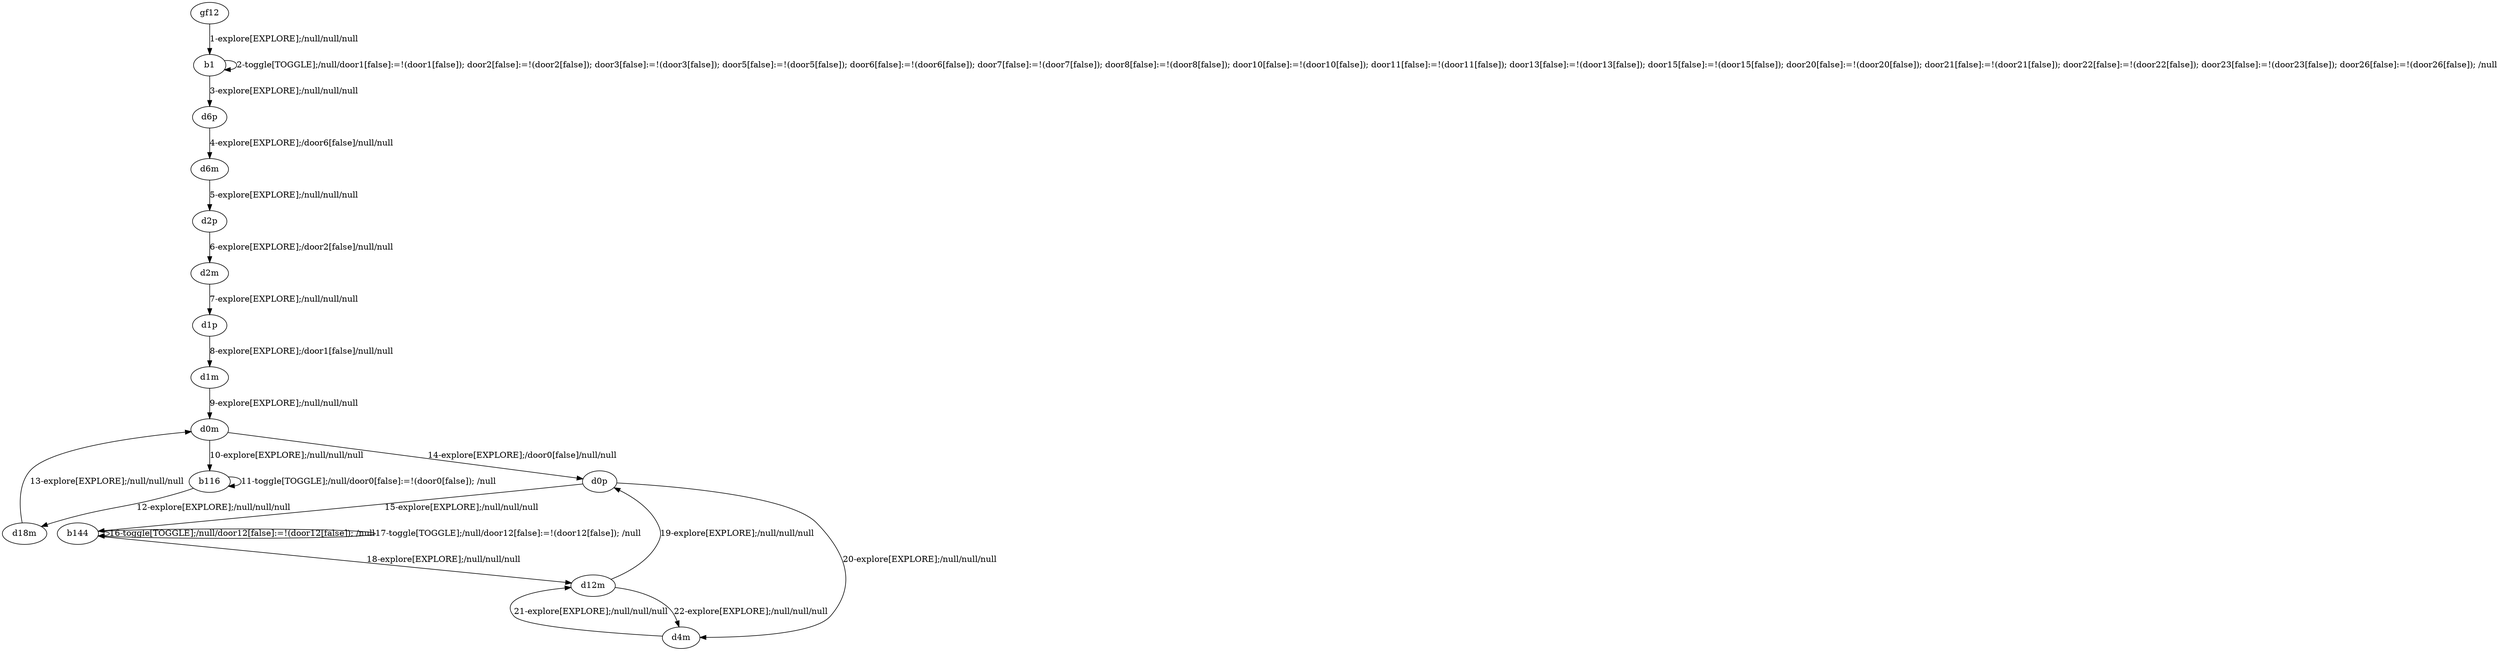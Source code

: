 # Total number of goals covered by this test: 2
# d12m --> d0p
# b144 --> d12m

digraph g {
"gf12" -> "b1" [label = "1-explore[EXPLORE];/null/null/null"];
"b1" -> "b1" [label = "2-toggle[TOGGLE];/null/door1[false]:=!(door1[false]); door2[false]:=!(door2[false]); door3[false]:=!(door3[false]); door5[false]:=!(door5[false]); door6[false]:=!(door6[false]); door7[false]:=!(door7[false]); door8[false]:=!(door8[false]); door10[false]:=!(door10[false]); door11[false]:=!(door11[false]); door13[false]:=!(door13[false]); door15[false]:=!(door15[false]); door20[false]:=!(door20[false]); door21[false]:=!(door21[false]); door22[false]:=!(door22[false]); door23[false]:=!(door23[false]); door26[false]:=!(door26[false]); /null"];
"b1" -> "d6p" [label = "3-explore[EXPLORE];/null/null/null"];
"d6p" -> "d6m" [label = "4-explore[EXPLORE];/door6[false]/null/null"];
"d6m" -> "d2p" [label = "5-explore[EXPLORE];/null/null/null"];
"d2p" -> "d2m" [label = "6-explore[EXPLORE];/door2[false]/null/null"];
"d2m" -> "d1p" [label = "7-explore[EXPLORE];/null/null/null"];
"d1p" -> "d1m" [label = "8-explore[EXPLORE];/door1[false]/null/null"];
"d1m" -> "d0m" [label = "9-explore[EXPLORE];/null/null/null"];
"d0m" -> "b116" [label = "10-explore[EXPLORE];/null/null/null"];
"b116" -> "b116" [label = "11-toggle[TOGGLE];/null/door0[false]:=!(door0[false]); /null"];
"b116" -> "d18m" [label = "12-explore[EXPLORE];/null/null/null"];
"d18m" -> "d0m" [label = "13-explore[EXPLORE];/null/null/null"];
"d0m" -> "d0p" [label = "14-explore[EXPLORE];/door0[false]/null/null"];
"d0p" -> "b144" [label = "15-explore[EXPLORE];/null/null/null"];
"b144" -> "b144" [label = "16-toggle[TOGGLE];/null/door12[false]:=!(door12[false]); /null"];
"b144" -> "b144" [label = "17-toggle[TOGGLE];/null/door12[false]:=!(door12[false]); /null"];
"b144" -> "d12m" [label = "18-explore[EXPLORE];/null/null/null"];
"d12m" -> "d0p" [label = "19-explore[EXPLORE];/null/null/null"];
"d0p" -> "d4m" [label = "20-explore[EXPLORE];/null/null/null"];
"d4m" -> "d12m" [label = "21-explore[EXPLORE];/null/null/null"];
"d12m" -> "d4m" [label = "22-explore[EXPLORE];/null/null/null"];
}